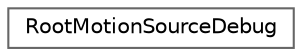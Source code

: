 digraph "Graphical Class Hierarchy"
{
 // INTERACTIVE_SVG=YES
 // LATEX_PDF_SIZE
  bgcolor="transparent";
  edge [fontname=Helvetica,fontsize=10,labelfontname=Helvetica,labelfontsize=10];
  node [fontname=Helvetica,fontsize=10,shape=box,height=0.2,width=0.4];
  rankdir="LR";
  Node0 [id="Node000000",label="RootMotionSourceDebug",height=0.2,width=0.4,color="grey40", fillcolor="white", style="filled",URL="$d3/d23/structRootMotionSourceDebug.html",tooltip=" "];
}
